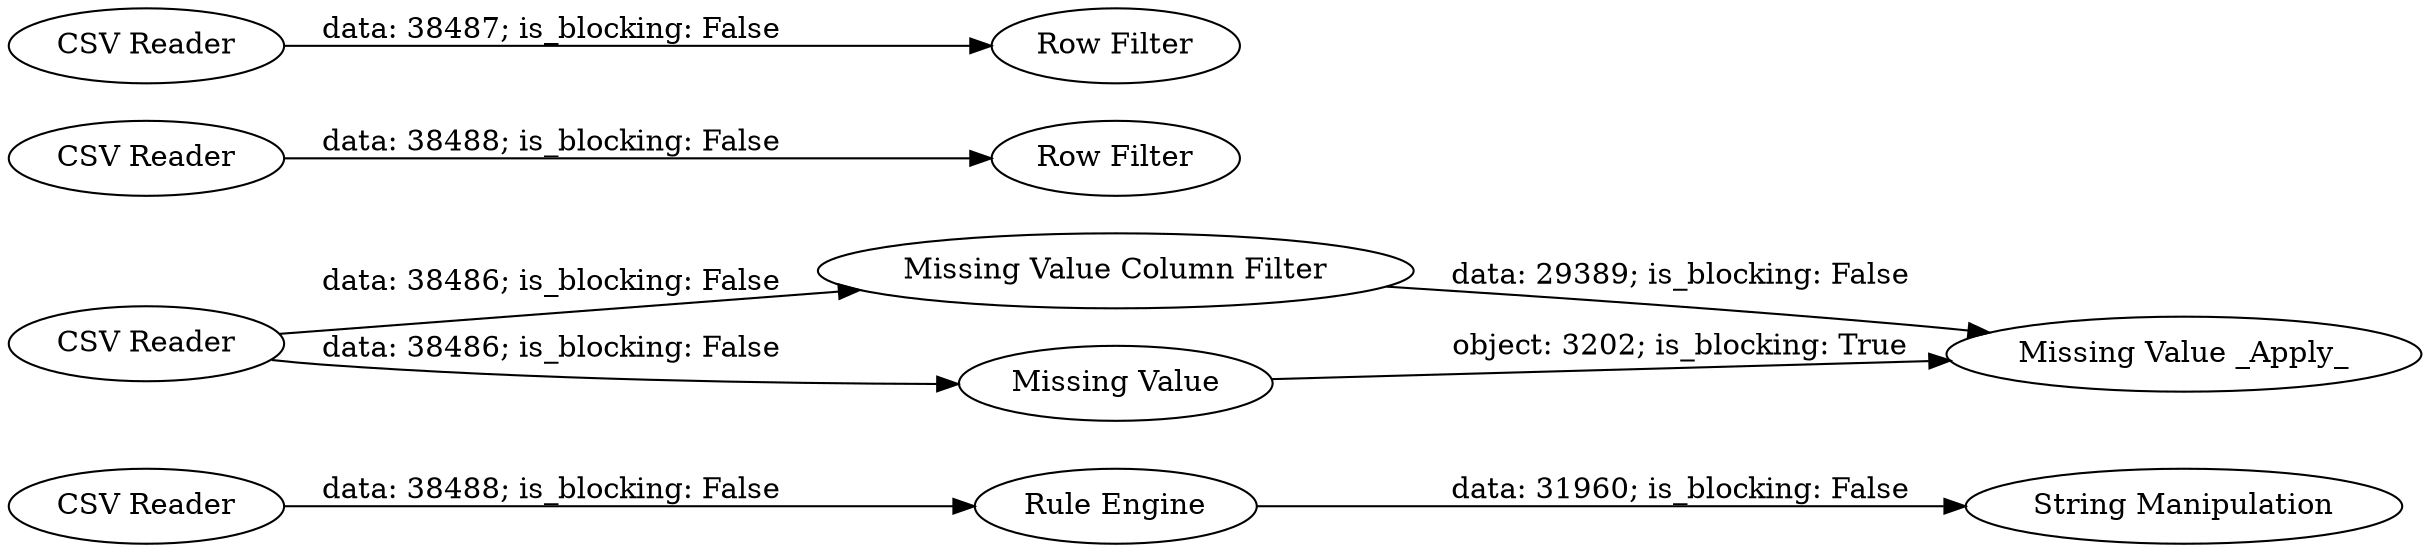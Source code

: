 digraph {
	"-6960507292694957805_17" [label="CSV Reader"]
	"-6960507292694957805_20" [label="Missing Value _Apply_"]
	"-6960507292694957805_8" [label="Rule Engine"]
	"-6960507292694957805_9" [label="String Manipulation"]
	"-6960507292694957805_15" [label="CSV Reader"]
	"-6960507292694957805_13" [label="CSV Reader"]
	"-6960507292694957805_14" [label="Row Filter"]
	"-6960507292694957805_19" [label="Missing Value Column Filter"]
	"-6960507292694957805_18" [label="CSV Reader"]
	"-6960507292694957805_16" [label="Row Filter"]
	"-6960507292694957805_12" [label="Missing Value"]
	"-6960507292694957805_18" -> "-6960507292694957805_12" [label="data: 38486; is_blocking: False"]
	"-6960507292694957805_19" -> "-6960507292694957805_20" [label="data: 29389; is_blocking: False"]
	"-6960507292694957805_18" -> "-6960507292694957805_19" [label="data: 38486; is_blocking: False"]
	"-6960507292694957805_15" -> "-6960507292694957805_16" [label="data: 38488; is_blocking: False"]
	"-6960507292694957805_17" -> "-6960507292694957805_8" [label="data: 38488; is_blocking: False"]
	"-6960507292694957805_8" -> "-6960507292694957805_9" [label="data: 31960; is_blocking: False"]
	"-6960507292694957805_12" -> "-6960507292694957805_20" [label="object: 3202; is_blocking: True"]
	"-6960507292694957805_13" -> "-6960507292694957805_14" [label="data: 38487; is_blocking: False"]
	rankdir=LR
}
